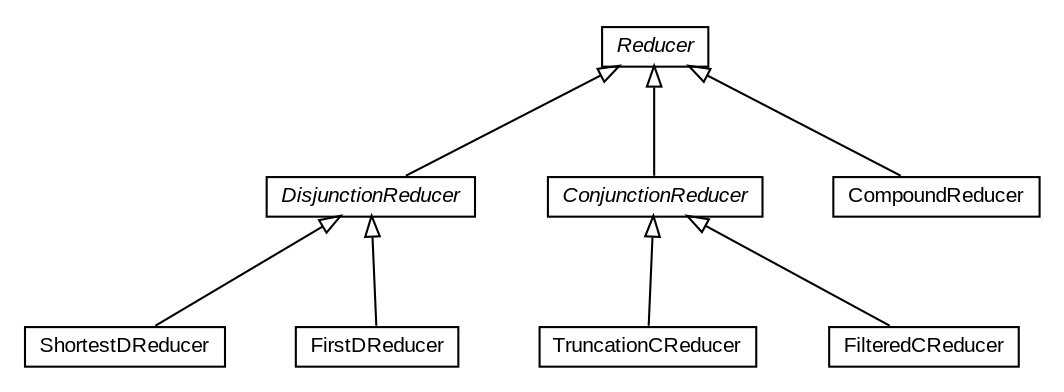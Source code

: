 #!/usr/local/bin/dot
#
# Class diagram 
# Generated by UMLGraph version 5.3 (http://www.umlgraph.org/)
#

digraph G {
	edge [fontname="arial",fontsize=10,labelfontname="arial",labelfontsize=10];
	node [fontname="arial",fontsize=10,shape=plaintext];
	nodesep=0.25;
	ranksep=0.5;
	// context.arch.intelligibility.reducers.TruncationCReducer
	c16101 [label=<<table title="context.arch.intelligibility.reducers.TruncationCReducer" border="0" cellborder="1" cellspacing="0" cellpadding="2" port="p" href="./TruncationCReducer.html">
		<tr><td><table border="0" cellspacing="0" cellpadding="1">
<tr><td align="center" balign="center"> TruncationCReducer </td></tr>
		</table></td></tr>
		</table>>, fontname="arial", fontcolor="black", fontsize=10.0];
	// context.arch.intelligibility.reducers.ShortestDReducer
	c16102 [label=<<table title="context.arch.intelligibility.reducers.ShortestDReducer" border="0" cellborder="1" cellspacing="0" cellpadding="2" port="p" href="./ShortestDReducer.html">
		<tr><td><table border="0" cellspacing="0" cellpadding="1">
<tr><td align="center" balign="center"> ShortestDReducer </td></tr>
		</table></td></tr>
		</table>>, fontname="arial", fontcolor="black", fontsize=10.0];
	// context.arch.intelligibility.reducers.Reducer
	c16103 [label=<<table title="context.arch.intelligibility.reducers.Reducer" border="0" cellborder="1" cellspacing="0" cellpadding="2" port="p" href="./Reducer.html">
		<tr><td><table border="0" cellspacing="0" cellpadding="1">
<tr><td align="center" balign="center"><font face="arial italic"> Reducer </font></td></tr>
		</table></td></tr>
		</table>>, fontname="arial", fontcolor="black", fontsize=10.0];
	// context.arch.intelligibility.reducers.FirstDReducer
	c16104 [label=<<table title="context.arch.intelligibility.reducers.FirstDReducer" border="0" cellborder="1" cellspacing="0" cellpadding="2" port="p" href="./FirstDReducer.html">
		<tr><td><table border="0" cellspacing="0" cellpadding="1">
<tr><td align="center" balign="center"> FirstDReducer </td></tr>
		</table></td></tr>
		</table>>, fontname="arial", fontcolor="black", fontsize=10.0];
	// context.arch.intelligibility.reducers.FilteredCReducer
	c16105 [label=<<table title="context.arch.intelligibility.reducers.FilteredCReducer" border="0" cellborder="1" cellspacing="0" cellpadding="2" port="p" href="./FilteredCReducer.html">
		<tr><td><table border="0" cellspacing="0" cellpadding="1">
<tr><td align="center" balign="center"> FilteredCReducer </td></tr>
		</table></td></tr>
		</table>>, fontname="arial", fontcolor="black", fontsize=10.0];
	// context.arch.intelligibility.reducers.DisjunctionReducer
	c16106 [label=<<table title="context.arch.intelligibility.reducers.DisjunctionReducer" border="0" cellborder="1" cellspacing="0" cellpadding="2" port="p" href="./DisjunctionReducer.html">
		<tr><td><table border="0" cellspacing="0" cellpadding="1">
<tr><td align="center" balign="center"><font face="arial italic"> DisjunctionReducer </font></td></tr>
		</table></td></tr>
		</table>>, fontname="arial", fontcolor="black", fontsize=10.0];
	// context.arch.intelligibility.reducers.ConjunctionReducer
	c16107 [label=<<table title="context.arch.intelligibility.reducers.ConjunctionReducer" border="0" cellborder="1" cellspacing="0" cellpadding="2" port="p" href="./ConjunctionReducer.html">
		<tr><td><table border="0" cellspacing="0" cellpadding="1">
<tr><td align="center" balign="center"><font face="arial italic"> ConjunctionReducer </font></td></tr>
		</table></td></tr>
		</table>>, fontname="arial", fontcolor="black", fontsize=10.0];
	// context.arch.intelligibility.reducers.CompoundReducer
	c16108 [label=<<table title="context.arch.intelligibility.reducers.CompoundReducer" border="0" cellborder="1" cellspacing="0" cellpadding="2" port="p" href="./CompoundReducer.html">
		<tr><td><table border="0" cellspacing="0" cellpadding="1">
<tr><td align="center" balign="center"> CompoundReducer </td></tr>
		</table></td></tr>
		</table>>, fontname="arial", fontcolor="black", fontsize=10.0];
	//context.arch.intelligibility.reducers.TruncationCReducer extends context.arch.intelligibility.reducers.ConjunctionReducer
	c16107:p -> c16101:p [dir=back,arrowtail=empty];
	//context.arch.intelligibility.reducers.ShortestDReducer extends context.arch.intelligibility.reducers.DisjunctionReducer
	c16106:p -> c16102:p [dir=back,arrowtail=empty];
	//context.arch.intelligibility.reducers.FirstDReducer extends context.arch.intelligibility.reducers.DisjunctionReducer
	c16106:p -> c16104:p [dir=back,arrowtail=empty];
	//context.arch.intelligibility.reducers.FilteredCReducer extends context.arch.intelligibility.reducers.ConjunctionReducer
	c16107:p -> c16105:p [dir=back,arrowtail=empty];
	//context.arch.intelligibility.reducers.DisjunctionReducer extends context.arch.intelligibility.reducers.Reducer
	c16103:p -> c16106:p [dir=back,arrowtail=empty];
	//context.arch.intelligibility.reducers.ConjunctionReducer extends context.arch.intelligibility.reducers.Reducer
	c16103:p -> c16107:p [dir=back,arrowtail=empty];
	//context.arch.intelligibility.reducers.CompoundReducer extends context.arch.intelligibility.reducers.Reducer
	c16103:p -> c16108:p [dir=back,arrowtail=empty];
}

